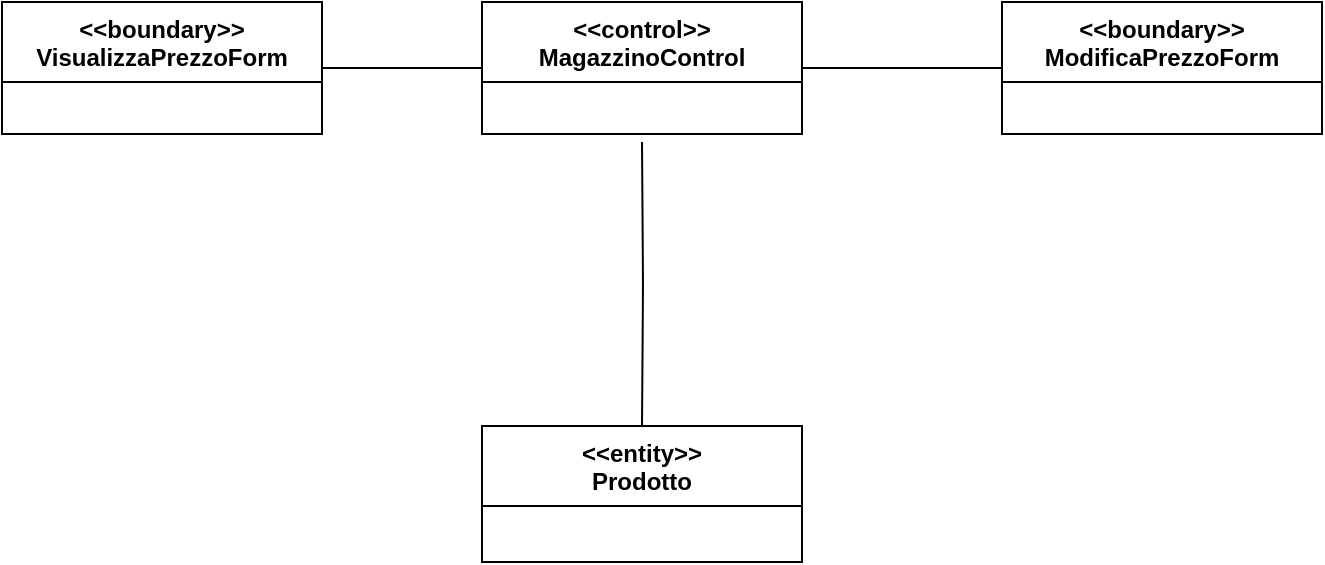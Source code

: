 <mxfile version="13.10.2" type="device"><diagram id="Wj8UE1-gnwmGRsxsp3kP" name="Page-1"><mxGraphModel dx="1038" dy="624" grid="1" gridSize="10" guides="1" tooltips="1" connect="1" arrows="1" fold="1" page="1" pageScale="1" pageWidth="1169" pageHeight="827" math="0" shadow="0"><root><mxCell id="0"/><mxCell id="1" parent="0"/><mxCell id="XERsdVz0aC2Eikz24GnG-1" value="&lt;&lt;boundary&gt;&gt;&#10;VisualizzaPrezzoForm" style="swimlane;fontStyle=1;align=center;verticalAlign=top;childLayout=stackLayout;horizontal=1;startSize=40;horizontalStack=0;resizeParent=1;resizeParentMax=0;resizeLast=0;collapsible=1;marginBottom=0;" parent="1" vertex="1"><mxGeometry x="150" y="340" width="160" height="66" as="geometry"/></mxCell><mxCell id="XERsdVz0aC2Eikz24GnG-5" value="&lt;&lt;control&gt;&gt;&#10;MagazzinoControl" style="swimlane;fontStyle=1;align=center;verticalAlign=top;childLayout=stackLayout;horizontal=1;startSize=40;horizontalStack=0;resizeParent=1;resizeParentMax=0;resizeLast=0;collapsible=1;marginBottom=0;" parent="1" vertex="1"><mxGeometry x="390" y="340" width="160" height="66" as="geometry"/></mxCell><mxCell id="XERsdVz0aC2Eikz24GnG-15" value="&lt;&lt;boundary&gt;&gt;&#10;ModificaPrezzoForm" style="swimlane;fontStyle=1;align=center;verticalAlign=top;childLayout=stackLayout;horizontal=1;startSize=40;horizontalStack=0;resizeParent=1;resizeParentMax=0;resizeLast=0;collapsible=1;marginBottom=0;" parent="1" vertex="1"><mxGeometry x="650" y="340" width="160" height="66" as="geometry"/></mxCell><mxCell id="XERsdVz0aC2Eikz24GnG-16" value="" style="endArrow=none;html=1;edgeStyle=orthogonalEdgeStyle;exitX=1;exitY=0.5;exitDx=0;exitDy=0;" parent="1" source="XERsdVz0aC2Eikz24GnG-1" edge="1"><mxGeometry relative="1" as="geometry"><mxPoint x="450" y="300" as="sourcePoint"/><mxPoint x="390" y="373" as="targetPoint"/></mxGeometry></mxCell><mxCell id="XERsdVz0aC2Eikz24GnG-19" value="" style="endArrow=none;html=1;edgeStyle=orthogonalEdgeStyle;exitX=1;exitY=0.5;exitDx=0;exitDy=0;entryX=0;entryY=0.5;entryDx=0;entryDy=0;" parent="1" source="XERsdVz0aC2Eikz24GnG-5" target="XERsdVz0aC2Eikz24GnG-15" edge="1"><mxGeometry relative="1" as="geometry"><mxPoint x="320" y="383" as="sourcePoint"/><mxPoint x="400" y="383" as="targetPoint"/><Array as="points"><mxPoint x="600" y="373"/><mxPoint x="600" y="373"/></Array></mxGeometry></mxCell><mxCell id="XERsdVz0aC2Eikz24GnG-26" value="" style="endArrow=none;html=1;edgeStyle=orthogonalEdgeStyle;entryX=0.5;entryY=0;entryDx=0;entryDy=0;" parent="1" target="XERsdVz0aC2Eikz24GnG-9" edge="1"><mxGeometry relative="1" as="geometry"><mxPoint x="470" y="410" as="sourcePoint"/><mxPoint x="610" y="300" as="targetPoint"/></mxGeometry></mxCell><mxCell id="XERsdVz0aC2Eikz24GnG-9" value="&lt;&lt;entity&gt;&gt;&#10;Prodotto" style="swimlane;fontStyle=1;align=center;verticalAlign=top;childLayout=stackLayout;horizontal=1;startSize=40;horizontalStack=0;resizeParent=1;resizeParentMax=0;resizeLast=0;collapsible=1;marginBottom=0;" parent="1" vertex="1"><mxGeometry x="390" y="552" width="160" height="68" as="geometry"/></mxCell></root></mxGraphModel></diagram></mxfile>